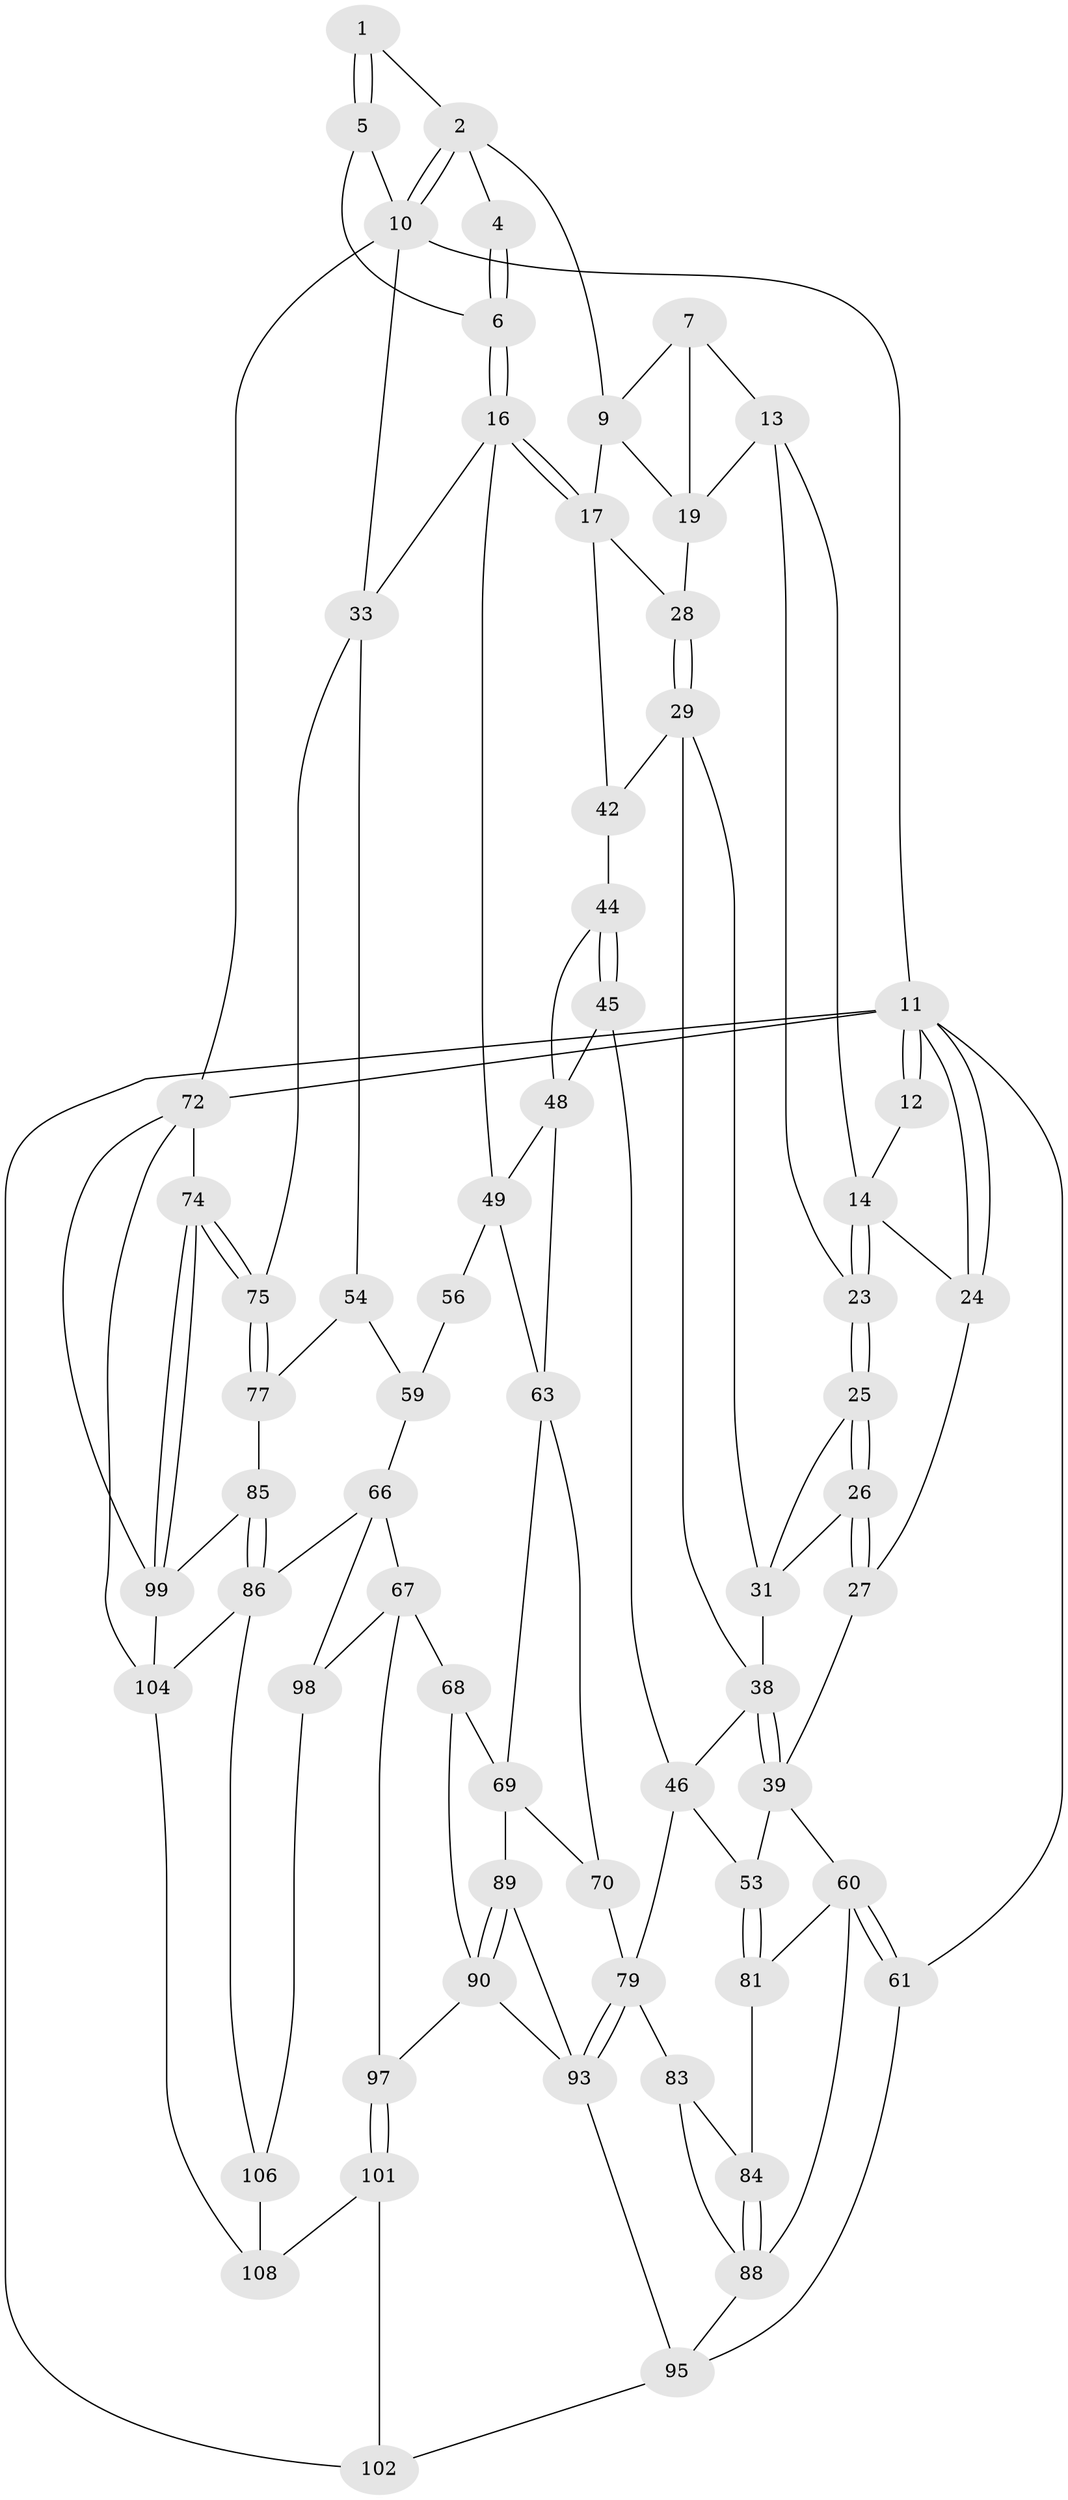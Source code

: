 // original degree distribution, {3: 0.05357142857142857, 5: 0.4642857142857143, 6: 0.26785714285714285, 4: 0.21428571428571427}
// Generated by graph-tools (version 1.1) at 2025/42/03/06/25 10:42:34]
// undirected, 67 vertices, 140 edges
graph export_dot {
graph [start="1"]
  node [color=gray90,style=filled];
  1 [pos="+0.8046252351431759+0.029262447796481687"];
  2 [pos="+1+0",super="+3"];
  4 [pos="+0.7447344767832055+0.06335252944145531"];
  5 [pos="+0.758205178875296+0.18812091681033216"];
  6 [pos="+0.7446568804907572+0.1927363099613801"];
  7 [pos="+0.3162054539362897+0",super="+8"];
  9 [pos="+0.4733410551557883+0",super="+18"];
  10 [pos="+1+0",super="+22"];
  11 [pos="+0+0",super="+62"];
  12 [pos="+0.14896663506515534+0"];
  13 [pos="+0.2282192325705613+0.0032848500471129396",super="+20"];
  14 [pos="+0.11280202352248013+0.11401555370727277",super="+15"];
  16 [pos="+0.5980775085578891+0.2749522811897377",super="+34"];
  17 [pos="+0.5903449622941223+0.2684532377433414",super="+35"];
  19 [pos="+0.28148359836344733+0.2151434281577038",super="+21"];
  23 [pos="+0.15102905284460336+0.21000280068012225"];
  24 [pos="+0+0.21100064665207752"];
  25 [pos="+0.14084226302577296+0.23476033887678124",super="+32"];
  26 [pos="+0+0.26666631077406233",super="+36"];
  27 [pos="+0+0.2319162133572513"];
  28 [pos="+0.3385917338882612+0.31041196055896864"];
  29 [pos="+0.3281014719164603+0.31750314962485143",super="+30"];
  31 [pos="+0.18663005015665932+0.3171743804193459",super="+37"];
  33 [pos="+1+0.3331016559439486",super="+55"];
  38 [pos="+0.09885571959817836+0.43002514110307427",super="+41"];
  39 [pos="+0+0.47135550512471575",super="+40"];
  42 [pos="+0.38633422339748014+0.46120937206079077",super="+43"];
  44 [pos="+0.25784900240361885+0.5266510061737649",super="+47"];
  45 [pos="+0.24980351109898344+0.538350861963739"];
  46 [pos="+0.21448768768775836+0.542630092080235",super="+52"];
  48 [pos="+0.40517092192235954+0.48250165525246097",super="+51"];
  49 [pos="+0.5180919830606544+0.496495647994954",super="+50"];
  53 [pos="+0.10008230909403541+0.5863321763718274"];
  54 [pos="+1+0.41196930739935983",super="+58"];
  56 [pos="+0.6787969745945925+0.48438784029987697",super="+57"];
  59 [pos="+0.8092066908733476+0.5993083055193429",super="+65"];
  60 [pos="+0+0.7445820389754181",super="+82"];
  61 [pos="+0+0.8905595633110732"];
  63 [pos="+0.5098817318355696+0.5124676846718075",super="+64"];
  66 [pos="+0.6622627376916294+0.6510764175754397",super="+87"];
  67 [pos="+0.6145604809671331+0.66103866335512",super="+96"];
  68 [pos="+0.5042575766408157+0.6559829429638"];
  69 [pos="+0.508560284980754+0.5170251461134796",super="+71"];
  70 [pos="+0.364491378890449+0.6411552812089122"];
  72 [pos="+1+1",super="+73"];
  74 [pos="+1+0.8209609086331082"];
  75 [pos="+1+0.6292550810969406",super="+76"];
  77 [pos="+0.8977376946277423+0.6507984967841244",super="+78"];
  79 [pos="+0.22123785418071035+0.6779468310159542",super="+80"];
  81 [pos="+0.09164224601218354+0.6037990308866185"];
  83 [pos="+0.15057162203274188+0.6951895287073603"];
  84 [pos="+0.13917536726876142+0.6866472125551549"];
  85 [pos="+0.8764553161431304+0.7371859180339583"];
  86 [pos="+0.7670058753963072+0.8208492693034596",super="+105"];
  88 [pos="+0+0.7059378696598008",super="+92"];
  89 [pos="+0.38782217788373885+0.68604548156808"];
  90 [pos="+0.4097855036536867+0.7297109731195177",super="+91"];
  93 [pos="+0.2252329111409897+0.6864187223836058",super="+94"];
  95 [pos="+0.1788832277443445+0.8666809100589815",super="+100"];
  97 [pos="+0.4565570443613591+0.8180590291180143"];
  98 [pos="+0.5533724841208996+0.8355197773156945"];
  99 [pos="+0.9607716619409197+0.7829681000887436",super="+103"];
  101 [pos="+0.4262943644163009+0.8720818394943899",super="+109"];
  102 [pos="+0.1921729182860855+0.9108142959893005",super="+112"];
  104 [pos="+0.8609477183672897+0.9424488672207517",super="+111"];
  106 [pos="+0.7110561525155326+0.8854637629298502",super="+107"];
  108 [pos="+0.5038621463506118+1",super="+110"];
  1 -- 2;
  1 -- 5;
  1 -- 5;
  2 -- 10;
  2 -- 10;
  2 -- 9;
  2 -- 4;
  4 -- 6;
  4 -- 6;
  5 -- 6;
  5 -- 10;
  6 -- 16;
  6 -- 16;
  7 -- 13;
  7 -- 9;
  7 -- 19;
  9 -- 17;
  9 -- 19;
  10 -- 11;
  10 -- 72;
  10 -- 33;
  11 -- 12;
  11 -- 12;
  11 -- 24;
  11 -- 24;
  11 -- 72;
  11 -- 61;
  11 -- 102;
  12 -- 14;
  13 -- 14;
  13 -- 19;
  13 -- 23;
  14 -- 23;
  14 -- 23;
  14 -- 24;
  16 -- 17;
  16 -- 17;
  16 -- 33;
  16 -- 49;
  17 -- 42;
  17 -- 28;
  19 -- 28;
  23 -- 25;
  23 -- 25;
  24 -- 27;
  25 -- 26 [weight=2];
  25 -- 26;
  25 -- 31;
  26 -- 27;
  26 -- 27;
  26 -- 31;
  27 -- 39;
  28 -- 29;
  28 -- 29;
  29 -- 42;
  29 -- 38;
  29 -- 31;
  31 -- 38;
  33 -- 54;
  33 -- 75;
  38 -- 39;
  38 -- 39;
  38 -- 46;
  39 -- 53;
  39 -- 60;
  42 -- 44 [weight=2];
  44 -- 45;
  44 -- 45;
  44 -- 48;
  45 -- 46;
  45 -- 48;
  46 -- 53;
  46 -- 79;
  48 -- 49;
  48 -- 63;
  49 -- 63;
  49 -- 56;
  53 -- 81;
  53 -- 81;
  54 -- 59;
  54 -- 77;
  56 -- 59 [weight=2];
  59 -- 66;
  60 -- 61;
  60 -- 61;
  60 -- 88;
  60 -- 81;
  61 -- 95;
  63 -- 69;
  63 -- 70;
  66 -- 67;
  66 -- 86;
  66 -- 98;
  67 -- 68;
  67 -- 97;
  67 -- 98;
  68 -- 69;
  68 -- 90;
  69 -- 89;
  69 -- 70;
  70 -- 79;
  72 -- 74;
  72 -- 99;
  72 -- 104;
  74 -- 75;
  74 -- 75;
  74 -- 99;
  74 -- 99;
  75 -- 77 [weight=2];
  75 -- 77;
  77 -- 85;
  79 -- 93;
  79 -- 93;
  79 -- 83;
  81 -- 84;
  83 -- 84;
  83 -- 88;
  84 -- 88;
  84 -- 88;
  85 -- 86;
  85 -- 86;
  85 -- 99;
  86 -- 104;
  86 -- 106;
  88 -- 95;
  89 -- 90;
  89 -- 90;
  89 -- 93;
  90 -- 97;
  90 -- 93;
  93 -- 95;
  95 -- 102;
  97 -- 101;
  97 -- 101;
  98 -- 106;
  99 -- 104;
  101 -- 102 [weight=2];
  101 -- 108;
  104 -- 108;
  106 -- 108 [weight=2];
}

